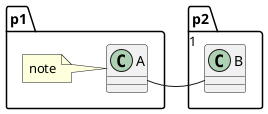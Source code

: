 {
  "sha1": "dvj7ahoi91o14j01gyx2wsd3awqt21k",
  "insertion": {
    "when": "2024-06-01T09:03:03.489Z",
    "user": "plantuml@gmail.com"
  }
}
@startuml
    namespace p1 {
        class A
        note left of A: note
    }
    namespace p2 {
        class B
    }
    p2.B "1" -left- p1.A
@enduml
